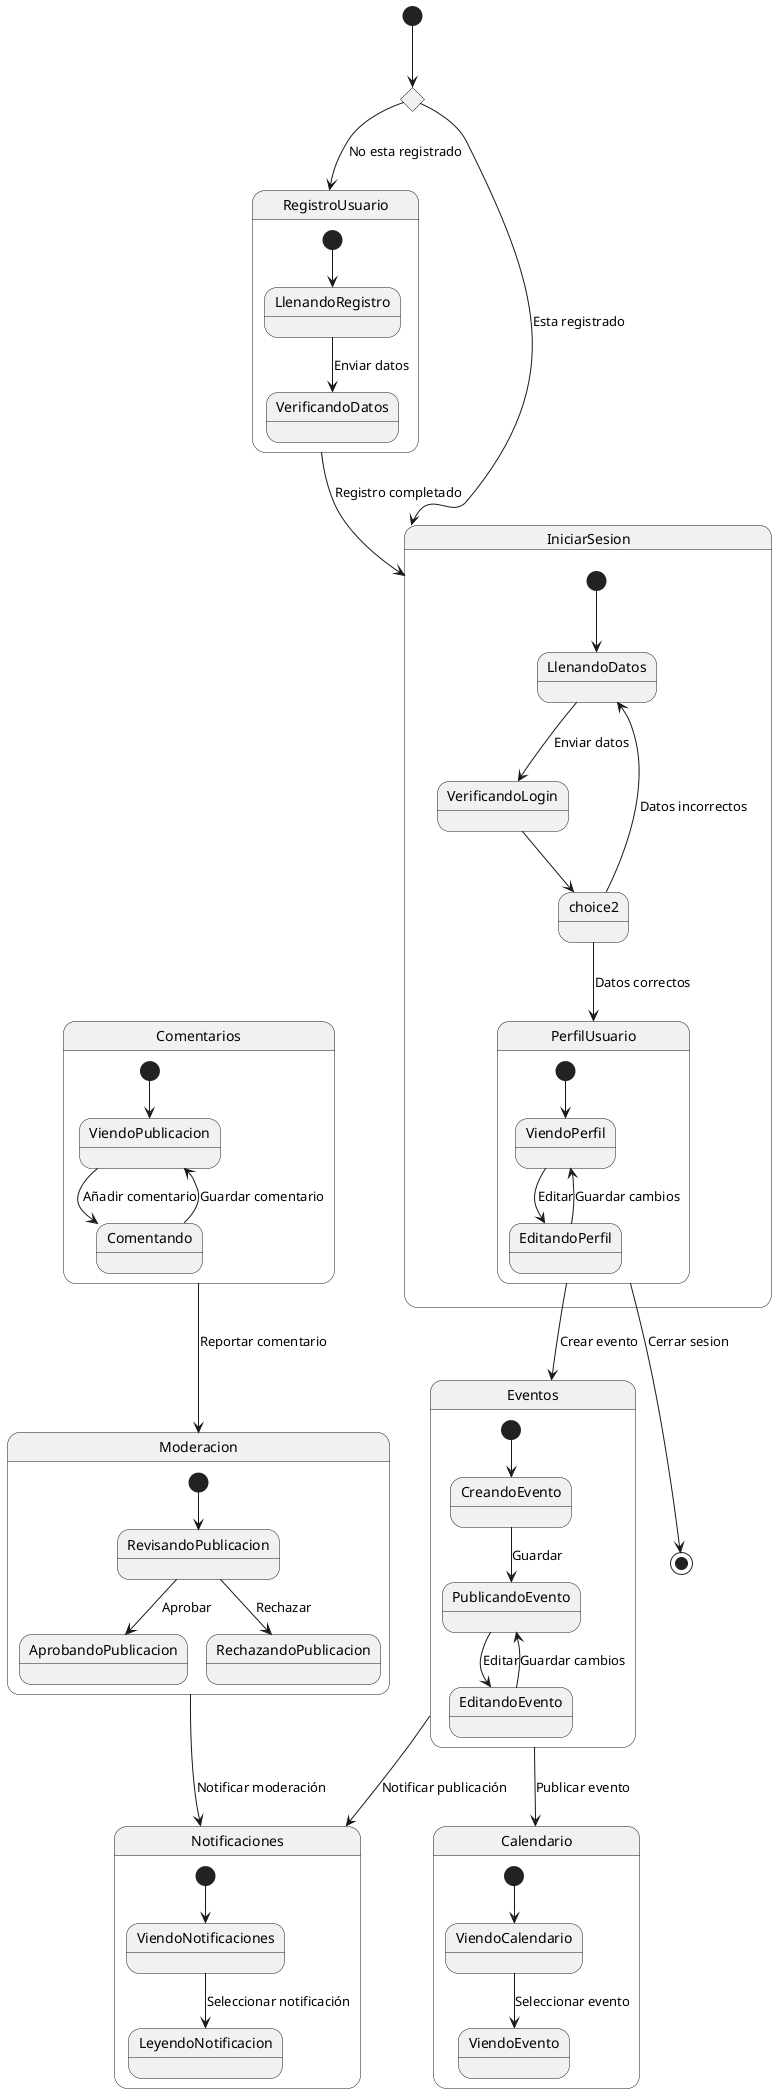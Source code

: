 @startuml proyectoEstado
state choice1 <<choice>>

[*] --> choice1
choice1 --> RegistroUsuario : No esta registrado
choice1 --> IniciarSesion : Esta registrado


state RegistroUsuario {
    [*] --> LlenandoRegistro
    LlenandoRegistro --> VerificandoDatos : Enviar datos
}

state IniciarSesion {
    [*] --> LlenandoDatos
    LlenandoDatos --> VerificandoLogin : Enviar datos
    VerificandoLogin --> choice2
    choice2 --> PerfilUsuario : Datos correctos
    choice2 --> LlenandoDatos : Datos incorrectos
    state choice2 <<choice>>
}

state PerfilUsuario {
    [*] --> ViendoPerfil
    ViendoPerfil --> EditandoPerfil : Editar
    EditandoPerfil --> ViendoPerfil : Guardar cambios
}

state Eventos {
    [*] --> CreandoEvento
    CreandoEvento --> PublicandoEvento : Guardar
    PublicandoEvento --> EditandoEvento : Editar
    EditandoEvento --> PublicandoEvento : Guardar cambios
}

state Calendario {
    [*] --> ViendoCalendario
    ViendoCalendario --> ViendoEvento : Seleccionar evento
}

state Notificaciones {
    [*] --> ViendoNotificaciones
    ViendoNotificaciones --> LeyendoNotificacion : Seleccionar notificación
}

state Comentarios {
    [*] --> ViendoPublicacion
    ViendoPublicacion --> Comentando : Añadir comentario
    Comentando --> ViendoPublicacion : Guardar comentario
}

state Moderacion {
    [*] --> RevisandoPublicacion
    RevisandoPublicacion --> AprobandoPublicacion : Aprobar
    RevisandoPublicacion --> RechazandoPublicacion : Rechazar
}

RegistroUsuario --> IniciarSesion : Registro completado
PerfilUsuario --> Eventos : Crear evento
Eventos --> Calendario : Publicar evento
Eventos --> Notificaciones : Notificar publicación
Comentarios --> Moderacion : Reportar comentario
Moderacion --> Notificaciones : Notificar moderación

PerfilUsuario --> [*] : Cerrar sesion

@enduml